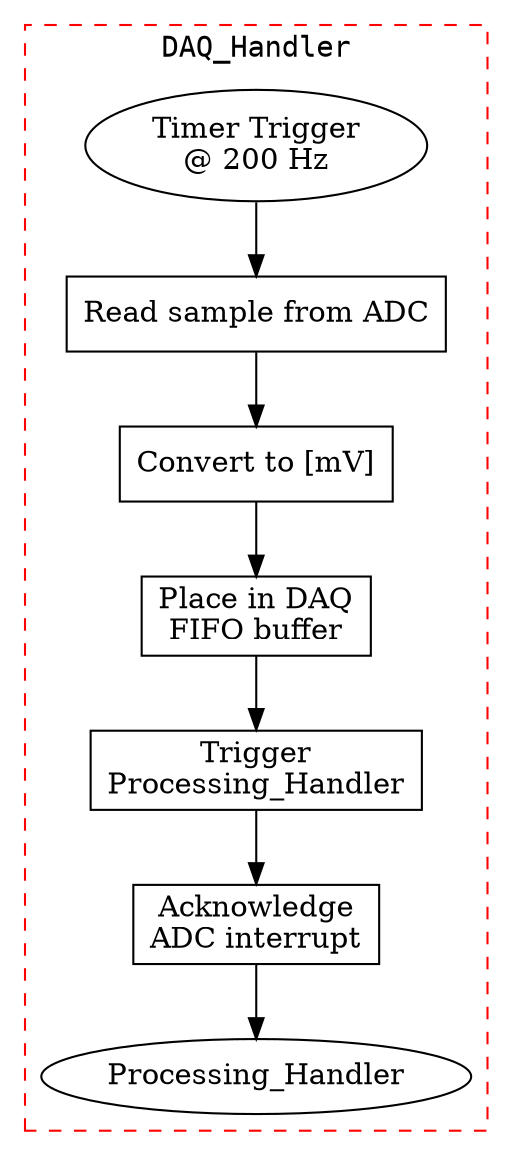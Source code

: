 digraph {
    newrank = true;
    rankdir = TB;
    fontname = monospace;
    compound = true;
    splines = false;
    node [shape = rect;];
    
    subgraph cluster_daq {
        label = "DAQ_Handler";
        style = dashed;
        color = red;
        
        daq_start [label = "Timer Trigger\n@ 200 Hz";shape = ellipse;];
        daq_read [label = "Read sample from ADC";];
        daq_convert [label = "Convert to [mV]";];
        daq_put_in_proc [label = "Place in DAQ\nFIFO buffer";];
        daq_trig_proc [label = "Trigger\nProcessing_Handler";];
        daq_acknowledge [label = "Acknowledge\nADC interrupt";];
        daq_end [label = "Processing_Handler";shape = ellipse;];
        
        // connections
        daq_start -> daq_read -> daq_convert;
        daq_convert -> daq_put_in_proc -> daq_trig_proc -> daq_acknowledge -> daq_end;
    }
}